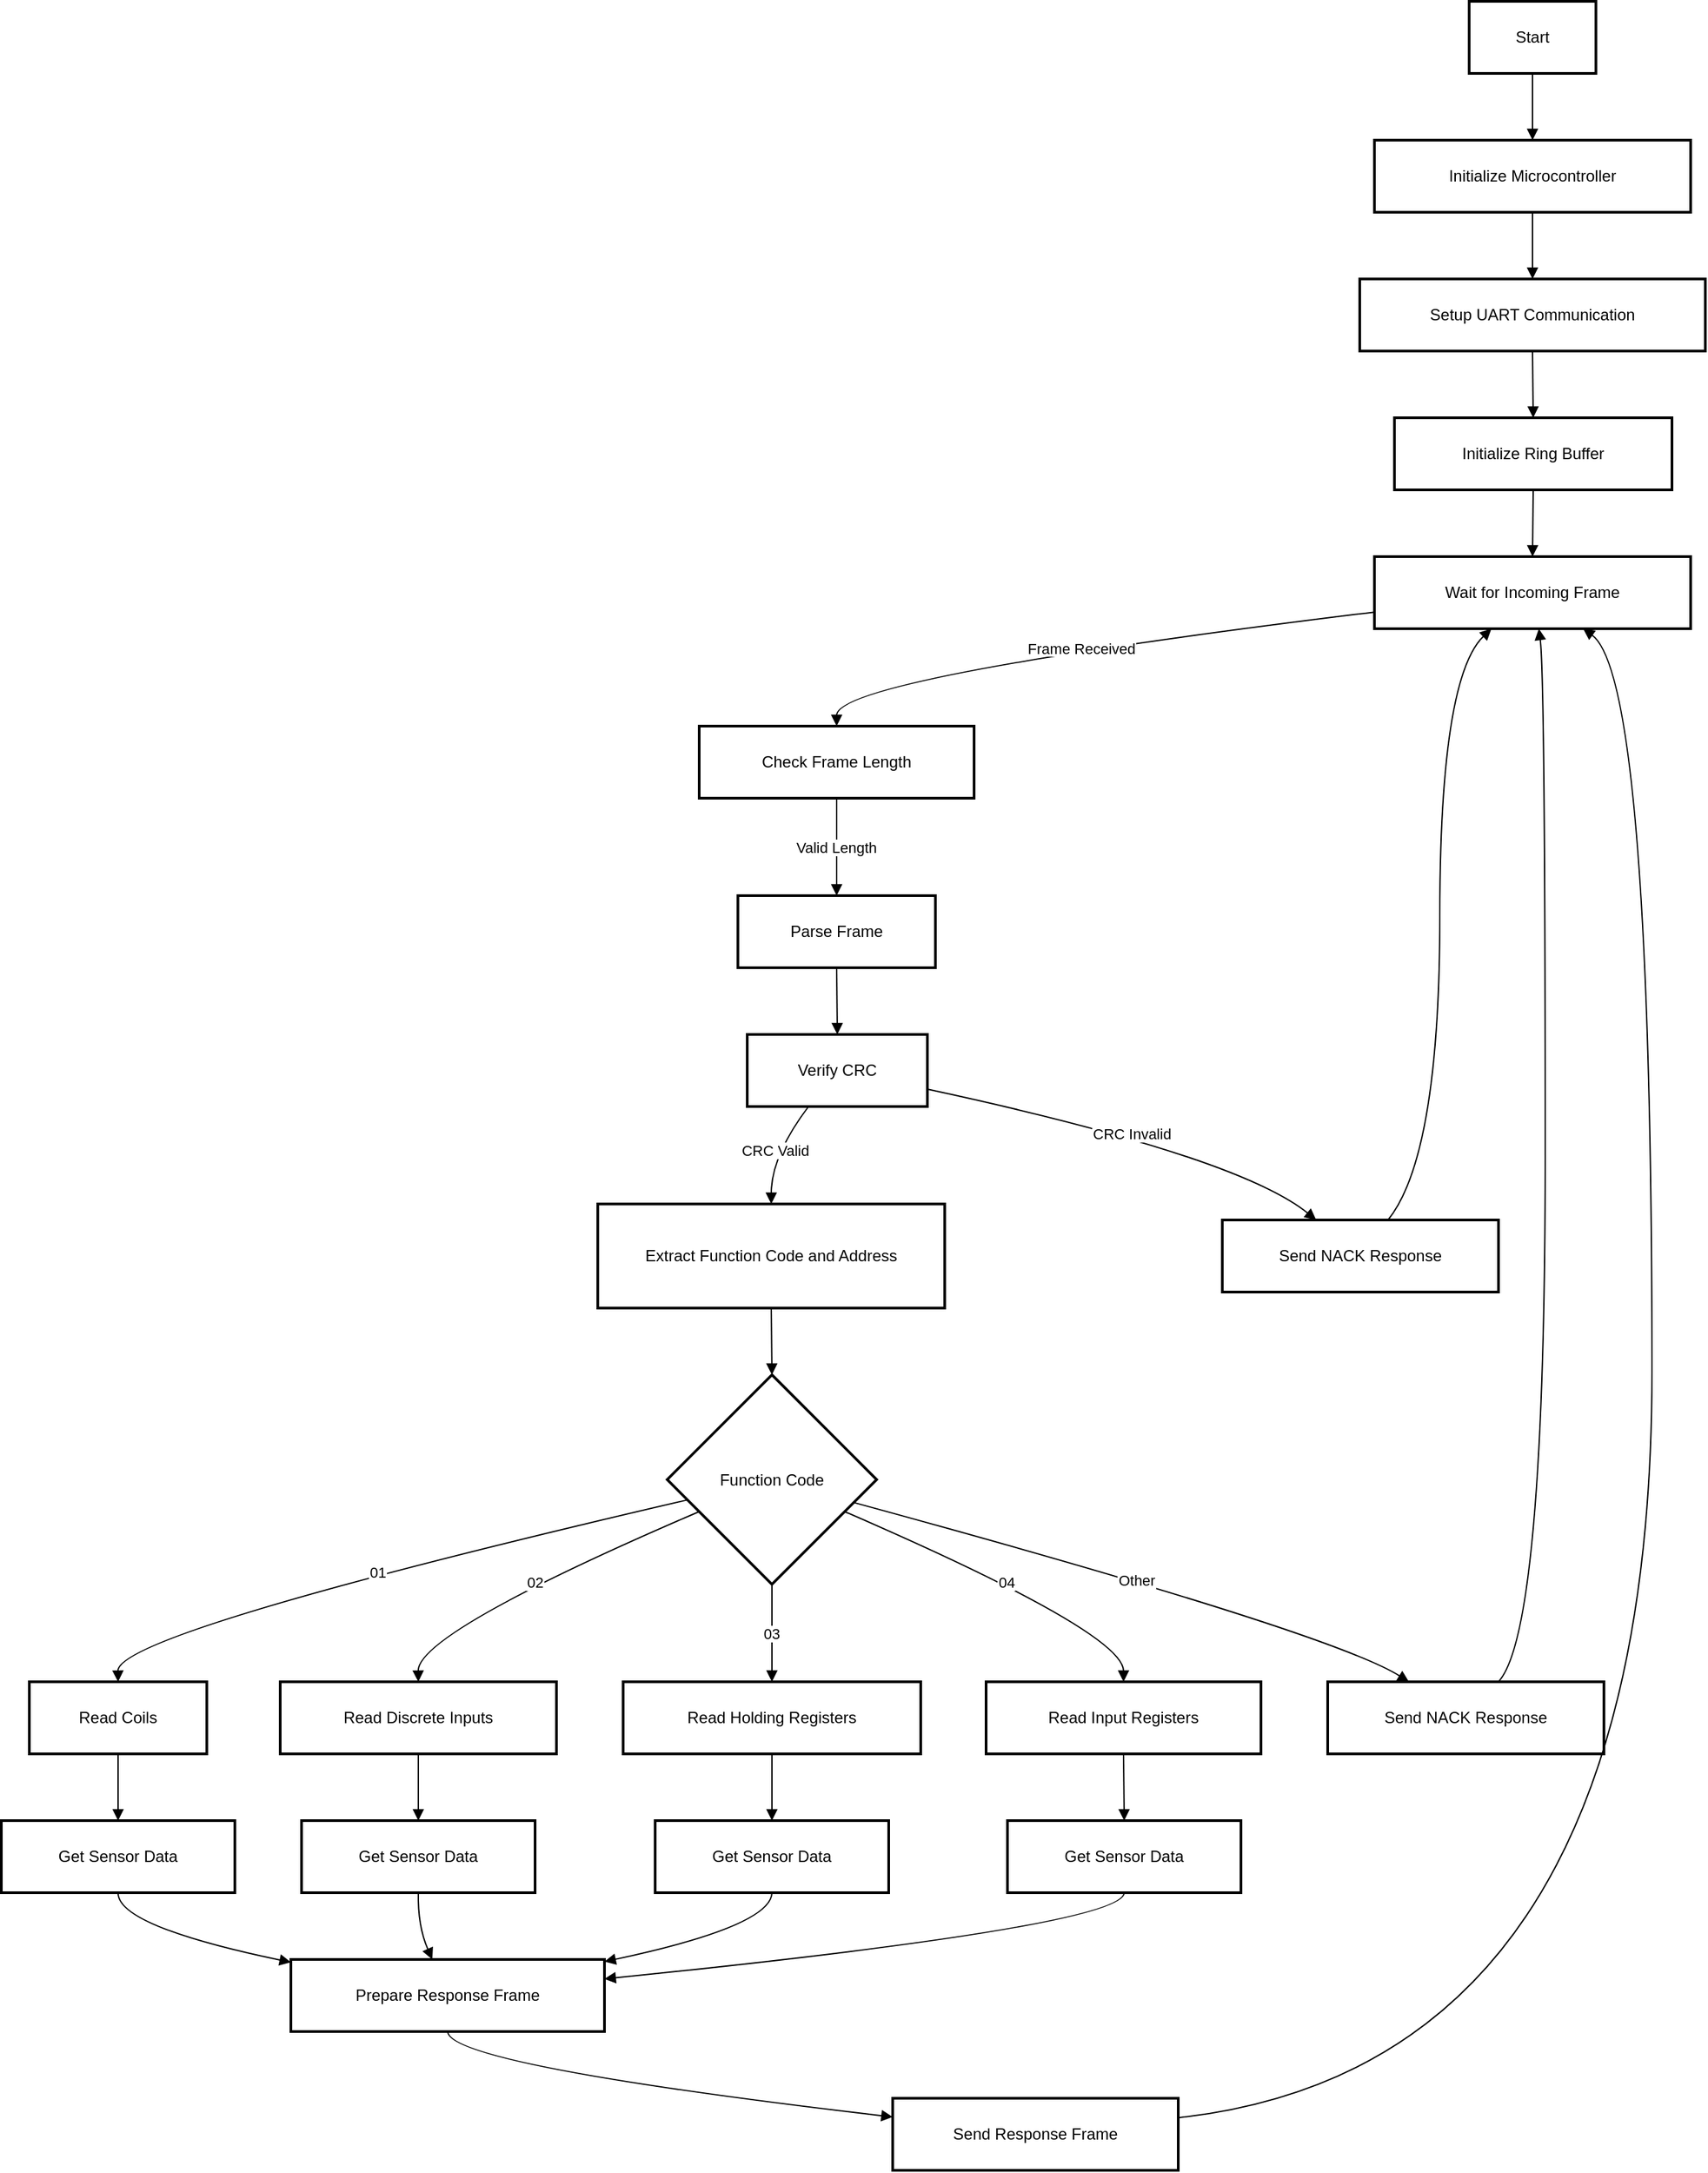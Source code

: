 <mxfile version="26.2.14">
  <diagram name="Page-1" id="xj4As_j1npXKLi_kqwnZ">
    <mxGraphModel>
      <root>
        <mxCell id="0" />
        <mxCell id="1" parent="0" />
        <mxCell id="2" value="Start" style="whiteSpace=wrap;strokeWidth=2;" vertex="1" parent="1">
          <mxGeometry x="1108" y="8" width="95" height="54" as="geometry" />
        </mxCell>
        <mxCell id="3" value="Initialize Microcontroller" style="whiteSpace=wrap;strokeWidth=2;" vertex="1" parent="1">
          <mxGeometry x="1037" y="112" width="237" height="54" as="geometry" />
        </mxCell>
        <mxCell id="4" value="Setup UART Communication" style="whiteSpace=wrap;strokeWidth=2;" vertex="1" parent="1">
          <mxGeometry x="1026" y="216" width="259" height="54" as="geometry" />
        </mxCell>
        <mxCell id="5" value="Initialize Ring Buffer" style="whiteSpace=wrap;strokeWidth=2;" vertex="1" parent="1">
          <mxGeometry x="1052" y="320" width="208" height="54" as="geometry" />
        </mxCell>
        <mxCell id="6" value="Wait for Incoming Frame" style="whiteSpace=wrap;strokeWidth=2;" vertex="1" parent="1">
          <mxGeometry x="1037" y="424" width="237" height="54" as="geometry" />
        </mxCell>
        <mxCell id="7" value="Check Frame Length" style="whiteSpace=wrap;strokeWidth=2;" vertex="1" parent="1">
          <mxGeometry x="531" y="551" width="206" height="54" as="geometry" />
        </mxCell>
        <mxCell id="8" value="Parse Frame" style="whiteSpace=wrap;strokeWidth=2;" vertex="1" parent="1">
          <mxGeometry x="560" y="678" width="148" height="54" as="geometry" />
        </mxCell>
        <mxCell id="9" value="Verify CRC" style="whiteSpace=wrap;strokeWidth=2;" vertex="1" parent="1">
          <mxGeometry x="567" y="782" width="135" height="54" as="geometry" />
        </mxCell>
        <mxCell id="10" value="Extract Function Code and Address" style="whiteSpace=wrap;strokeWidth=2;" vertex="1" parent="1">
          <mxGeometry x="455" y="909" width="260" height="78" as="geometry" />
        </mxCell>
        <mxCell id="11" value="Send NACK Response" style="whiteSpace=wrap;strokeWidth=2;" vertex="1" parent="1">
          <mxGeometry x="923" y="921" width="207" height="54" as="geometry" />
        </mxCell>
        <mxCell id="12" value="Function Code" style="rhombus;strokeWidth=2;whiteSpace=wrap;" vertex="1" parent="1">
          <mxGeometry x="507" y="1037" width="157" height="157" as="geometry" />
        </mxCell>
        <mxCell id="13" value="Read Coils" style="whiteSpace=wrap;strokeWidth=2;" vertex="1" parent="1">
          <mxGeometry x="29" y="1267" width="133" height="54" as="geometry" />
        </mxCell>
        <mxCell id="14" value="Read Discrete Inputs" style="whiteSpace=wrap;strokeWidth=2;" vertex="1" parent="1">
          <mxGeometry x="217" y="1267" width="207" height="54" as="geometry" />
        </mxCell>
        <mxCell id="15" value="Read Holding Registers" style="whiteSpace=wrap;strokeWidth=2;" vertex="1" parent="1">
          <mxGeometry x="474" y="1267" width="223" height="54" as="geometry" />
        </mxCell>
        <mxCell id="16" value="Read Input Registers" style="whiteSpace=wrap;strokeWidth=2;" vertex="1" parent="1">
          <mxGeometry x="746" y="1267" width="206" height="54" as="geometry" />
        </mxCell>
        <mxCell id="17" value="Send NACK Response" style="whiteSpace=wrap;strokeWidth=2;" vertex="1" parent="1">
          <mxGeometry x="1002" y="1267" width="207" height="54" as="geometry" />
        </mxCell>
        <mxCell id="18" value="Get Sensor Data" style="whiteSpace=wrap;strokeWidth=2;" vertex="1" parent="1">
          <mxGeometry x="8" y="1371" width="175" height="54" as="geometry" />
        </mxCell>
        <mxCell id="19" value="Get Sensor Data" style="whiteSpace=wrap;strokeWidth=2;" vertex="1" parent="1">
          <mxGeometry x="233" y="1371" width="175" height="54" as="geometry" />
        </mxCell>
        <mxCell id="20" value="Get Sensor Data" style="whiteSpace=wrap;strokeWidth=2;" vertex="1" parent="1">
          <mxGeometry x="498" y="1371" width="175" height="54" as="geometry" />
        </mxCell>
        <mxCell id="21" value="Get Sensor Data" style="whiteSpace=wrap;strokeWidth=2;" vertex="1" parent="1">
          <mxGeometry x="762" y="1371" width="175" height="54" as="geometry" />
        </mxCell>
        <mxCell id="22" value="Prepare Response Frame" style="whiteSpace=wrap;strokeWidth=2;" vertex="1" parent="1">
          <mxGeometry x="225" y="1475" width="235" height="54" as="geometry" />
        </mxCell>
        <mxCell id="23" value="Send Response Frame" style="whiteSpace=wrap;strokeWidth=2;" vertex="1" parent="1">
          <mxGeometry x="676" y="1579" width="214" height="54" as="geometry" />
        </mxCell>
        <mxCell id="24" value="" style="curved=1;startArrow=none;endArrow=block;exitX=0.5;exitY=1;entryX=0.5;entryY=0;" edge="1" parent="1" source="2" target="3">
          <mxGeometry relative="1" as="geometry">
            <Array as="points" />
          </mxGeometry>
        </mxCell>
        <mxCell id="25" value="" style="curved=1;startArrow=none;endArrow=block;exitX=0.5;exitY=1;entryX=0.5;entryY=0;" edge="1" parent="1" source="3" target="4">
          <mxGeometry relative="1" as="geometry">
            <Array as="points" />
          </mxGeometry>
        </mxCell>
        <mxCell id="26" value="" style="curved=1;startArrow=none;endArrow=block;exitX=0.5;exitY=1;entryX=0.5;entryY=0;" edge="1" parent="1" source="4" target="5">
          <mxGeometry relative="1" as="geometry">
            <Array as="points" />
          </mxGeometry>
        </mxCell>
        <mxCell id="27" value="" style="curved=1;startArrow=none;endArrow=block;exitX=0.5;exitY=1;entryX=0.5;entryY=0;" edge="1" parent="1" source="5" target="6">
          <mxGeometry relative="1" as="geometry">
            <Array as="points" />
          </mxGeometry>
        </mxCell>
        <mxCell id="28" value="Frame Received" style="curved=1;startArrow=none;endArrow=block;exitX=0;exitY=0.77;entryX=0.5;entryY=0;" edge="1" parent="1" source="6" target="7">
          <mxGeometry relative="1" as="geometry">
            <Array as="points">
              <mxPoint x="634" y="515" />
            </Array>
          </mxGeometry>
        </mxCell>
        <mxCell id="29" value="Valid Length" style="curved=1;startArrow=none;endArrow=block;exitX=0.5;exitY=1;entryX=0.5;entryY=0;" edge="1" parent="1" source="7" target="8">
          <mxGeometry relative="1" as="geometry">
            <Array as="points" />
          </mxGeometry>
        </mxCell>
        <mxCell id="30" value="" style="curved=1;startArrow=none;endArrow=block;exitX=0.5;exitY=1;entryX=0.5;entryY=0;" edge="1" parent="1" source="8" target="9">
          <mxGeometry relative="1" as="geometry">
            <Array as="points" />
          </mxGeometry>
        </mxCell>
        <mxCell id="31" value="CRC Valid" style="curved=1;startArrow=none;endArrow=block;exitX=0.34;exitY=1;entryX=0.5;entryY=0;" edge="1" parent="1" source="9" target="10">
          <mxGeometry relative="1" as="geometry">
            <Array as="points">
              <mxPoint x="585" y="873" />
            </Array>
          </mxGeometry>
        </mxCell>
        <mxCell id="32" value="CRC Invalid" style="curved=1;startArrow=none;endArrow=block;exitX=1;exitY=0.76;entryX=0.34;entryY=0;" edge="1" parent="1" source="9" target="11">
          <mxGeometry relative="1" as="geometry">
            <Array as="points">
              <mxPoint x="934" y="873" />
            </Array>
          </mxGeometry>
        </mxCell>
        <mxCell id="33" value="" style="curved=1;startArrow=none;endArrow=block;exitX=0.5;exitY=1;entryX=0.5;entryY=0;" edge="1" parent="1" source="10" target="12">
          <mxGeometry relative="1" as="geometry">
            <Array as="points" />
          </mxGeometry>
        </mxCell>
        <mxCell id="34" value="01" style="curved=1;startArrow=none;endArrow=block;exitX=0;exitY=0.62;entryX=0.5;entryY=-0.01;" edge="1" parent="1" source="12" target="13">
          <mxGeometry relative="1" as="geometry">
            <Array as="points">
              <mxPoint x="95" y="1230" />
            </Array>
          </mxGeometry>
        </mxCell>
        <mxCell id="35" value="02" style="curved=1;startArrow=none;endArrow=block;exitX=0;exitY=0.72;entryX=0.5;entryY=-0.01;" edge="1" parent="1" source="12" target="14">
          <mxGeometry relative="1" as="geometry">
            <Array as="points">
              <mxPoint x="320" y="1230" />
            </Array>
          </mxGeometry>
        </mxCell>
        <mxCell id="36" value="03" style="curved=1;startArrow=none;endArrow=block;exitX=0.5;exitY=1;entryX=0.5;entryY=-0.01;" edge="1" parent="1" source="12" target="15">
          <mxGeometry relative="1" as="geometry">
            <Array as="points" />
          </mxGeometry>
        </mxCell>
        <mxCell id="37" value="04" style="curved=1;startArrow=none;endArrow=block;exitX=1;exitY=0.72;entryX=0.5;entryY=-0.01;" edge="1" parent="1" source="12" target="16">
          <mxGeometry relative="1" as="geometry">
            <Array as="points">
              <mxPoint x="849" y="1230" />
            </Array>
          </mxGeometry>
        </mxCell>
        <mxCell id="38" value="Other" style="curved=1;startArrow=none;endArrow=block;exitX=1;exitY=0.64;entryX=0.29;entryY=-0.01;" edge="1" parent="1" source="12" target="17">
          <mxGeometry relative="1" as="geometry">
            <Array as="points">
              <mxPoint x="1004" y="1230" />
            </Array>
          </mxGeometry>
        </mxCell>
        <mxCell id="39" value="" style="curved=1;startArrow=none;endArrow=block;exitX=0.5;exitY=0.99;entryX=0.5;entryY=-0.01;" edge="1" parent="1" source="13" target="18">
          <mxGeometry relative="1" as="geometry">
            <Array as="points" />
          </mxGeometry>
        </mxCell>
        <mxCell id="40" value="" style="curved=1;startArrow=none;endArrow=block;exitX=0.5;exitY=0.99;entryX=0.5;entryY=-0.01;" edge="1" parent="1" source="14" target="19">
          <mxGeometry relative="1" as="geometry">
            <Array as="points" />
          </mxGeometry>
        </mxCell>
        <mxCell id="41" value="" style="curved=1;startArrow=none;endArrow=block;exitX=0.5;exitY=0.99;entryX=0.5;entryY=-0.01;" edge="1" parent="1" source="15" target="20">
          <mxGeometry relative="1" as="geometry">
            <Array as="points" />
          </mxGeometry>
        </mxCell>
        <mxCell id="42" value="" style="curved=1;startArrow=none;endArrow=block;exitX=0.5;exitY=0.99;entryX=0.5;entryY=-0.01;" edge="1" parent="1" source="16" target="21">
          <mxGeometry relative="1" as="geometry">
            <Array as="points" />
          </mxGeometry>
        </mxCell>
        <mxCell id="43" value="" style="curved=1;startArrow=none;endArrow=block;exitX=0.5;exitY=0.99;entryX=0;entryY=0.04;" edge="1" parent="1" source="18" target="22">
          <mxGeometry relative="1" as="geometry">
            <Array as="points">
              <mxPoint x="95" y="1450" />
            </Array>
          </mxGeometry>
        </mxCell>
        <mxCell id="44" value="" style="curved=1;startArrow=none;endArrow=block;exitX=0.5;exitY=0.99;entryX=0.45;entryY=-0.01;" edge="1" parent="1" source="19" target="22">
          <mxGeometry relative="1" as="geometry">
            <Array as="points">
              <mxPoint x="320" y="1450" />
            </Array>
          </mxGeometry>
        </mxCell>
        <mxCell id="45" value="" style="curved=1;startArrow=none;endArrow=block;exitX=0.5;exitY=0.99;entryX=1;entryY=0.03;" edge="1" parent="1" source="20" target="22">
          <mxGeometry relative="1" as="geometry">
            <Array as="points">
              <mxPoint x="585" y="1450" />
            </Array>
          </mxGeometry>
        </mxCell>
        <mxCell id="46" value="" style="curved=1;startArrow=none;endArrow=block;exitX=0.5;exitY=0.99;entryX=1;entryY=0.27;" edge="1" parent="1" source="21" target="22">
          <mxGeometry relative="1" as="geometry">
            <Array as="points">
              <mxPoint x="849" y="1450" />
            </Array>
          </mxGeometry>
        </mxCell>
        <mxCell id="47" value="" style="curved=1;startArrow=none;endArrow=block;exitX=0.5;exitY=0.99;entryX=0;entryY=0.26;" edge="1" parent="1" source="22" target="23">
          <mxGeometry relative="1" as="geometry">
            <Array as="points">
              <mxPoint x="343" y="1554" />
            </Array>
          </mxGeometry>
        </mxCell>
        <mxCell id="48" value="" style="curved=1;startArrow=none;endArrow=block;exitX=1;exitY=0.27;entryX=0.66;entryY=1;" edge="1" parent="1" source="23" target="6">
          <mxGeometry relative="1" as="geometry">
            <Array as="points">
              <mxPoint x="1245" y="1554" />
              <mxPoint x="1245" y="515" />
            </Array>
          </mxGeometry>
        </mxCell>
        <mxCell id="49" value="" style="curved=1;startArrow=none;endArrow=block;exitX=0.6;exitY=0;entryX=0.37;entryY=1;" edge="1" parent="1" source="11" target="6">
          <mxGeometry relative="1" as="geometry">
            <Array as="points">
              <mxPoint x="1086" y="873" />
              <mxPoint x="1086" y="515" />
            </Array>
          </mxGeometry>
        </mxCell>
        <mxCell id="50" value="" style="curved=1;startArrow=none;endArrow=block;exitX=0.62;exitY=-0.01;entryX=0.52;entryY=1;" edge="1" parent="1" source="17" target="6">
          <mxGeometry relative="1" as="geometry">
            <Array as="points">
              <mxPoint x="1165" y="1230" />
              <mxPoint x="1165" y="515" />
            </Array>
          </mxGeometry>
        </mxCell>
      </root>
    </mxGraphModel>
  </diagram>
</mxfile>

